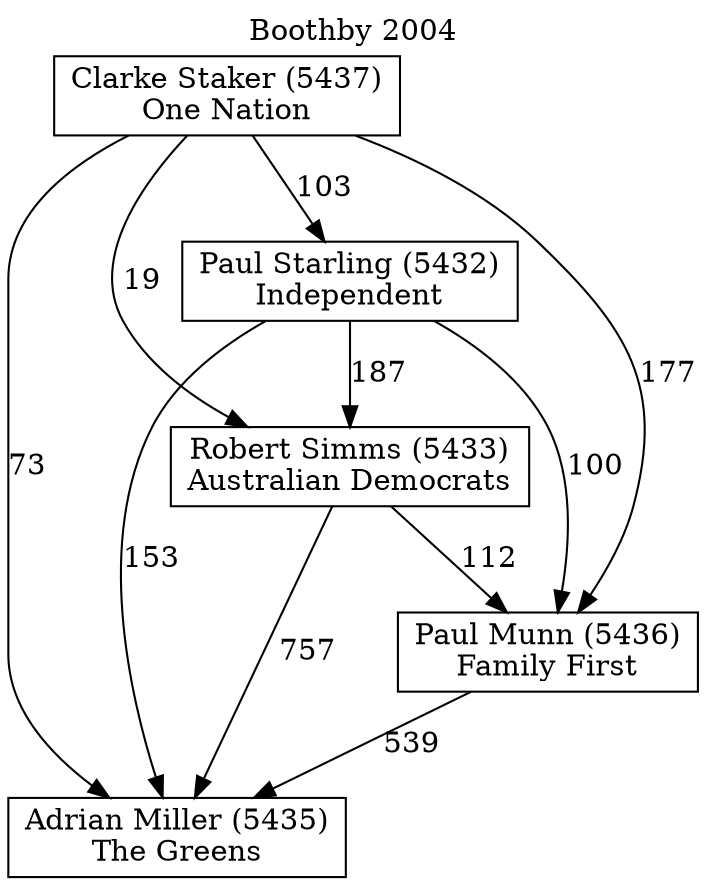// House preference flow
digraph "Adrian Miller (5435)_Boothby_2004" {
	graph [label="Boothby 2004" labelloc=t mclimit=10]
	node [shape=box]
	"Adrian Miller (5435)" [label="Adrian Miller (5435)
The Greens"]
	"Clarke Staker (5437)" [label="Clarke Staker (5437)
One Nation"]
	"Paul Munn (5436)" [label="Paul Munn (5436)
Family First"]
	"Paul Starling (5432)" [label="Paul Starling (5432)
Independent"]
	"Robert Simms (5433)" [label="Robert Simms (5433)
Australian Democrats"]
	"Clarke Staker (5437)" -> "Adrian Miller (5435)" [label=73]
	"Clarke Staker (5437)" -> "Paul Munn (5436)" [label=177]
	"Clarke Staker (5437)" -> "Paul Starling (5432)" [label=103]
	"Clarke Staker (5437)" -> "Robert Simms (5433)" [label=19]
	"Paul Munn (5436)" -> "Adrian Miller (5435)" [label=539]
	"Paul Starling (5432)" -> "Adrian Miller (5435)" [label=153]
	"Paul Starling (5432)" -> "Paul Munn (5436)" [label=100]
	"Paul Starling (5432)" -> "Robert Simms (5433)" [label=187]
	"Robert Simms (5433)" -> "Adrian Miller (5435)" [label=757]
	"Robert Simms (5433)" -> "Paul Munn (5436)" [label=112]
}
